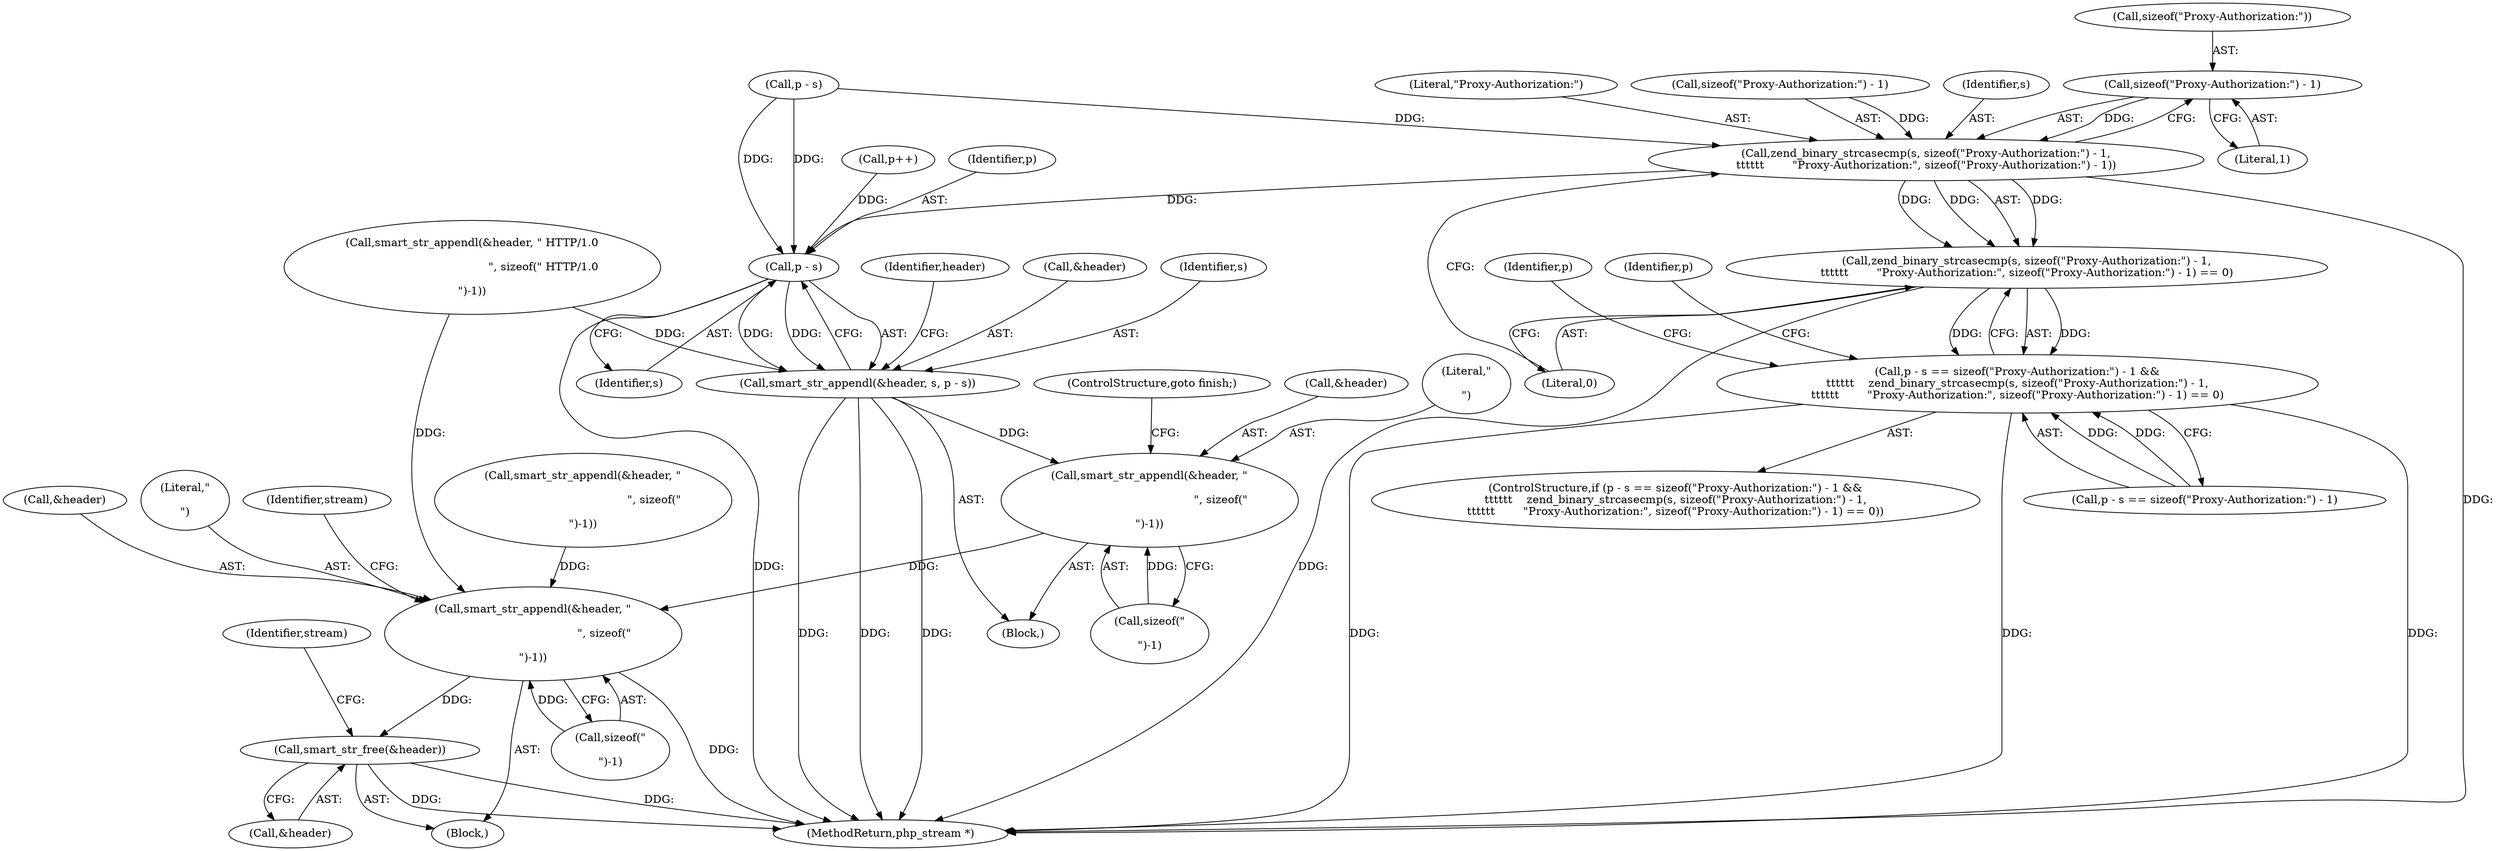 digraph "0_php-src_523f230c831d7b33353203fa34aee4e92ac12bba@API" {
"1000939" [label="(Call,sizeof(\"Proxy-Authorization:\") - 1)"];
"1000932" [label="(Call,zend_binary_strcasecmp(s, sizeof(\"Proxy-Authorization:\") - 1,\n\t\t\t\t\t\t        \"Proxy-Authorization:\", sizeof(\"Proxy-Authorization:\") - 1))"];
"1000931" [label="(Call,zend_binary_strcasecmp(s, sizeof(\"Proxy-Authorization:\") - 1,\n\t\t\t\t\t\t        \"Proxy-Authorization:\", sizeof(\"Proxy-Authorization:\") - 1) == 0)"];
"1000922" [label="(Call,p - s == sizeof(\"Proxy-Authorization:\") - 1 &&\n\t\t\t\t\t\t    zend_binary_strcasecmp(s, sizeof(\"Proxy-Authorization:\") - 1,\n\t\t\t\t\t\t        \"Proxy-Authorization:\", sizeof(\"Proxy-Authorization:\") - 1) == 0)"];
"1000966" [label="(Call,p - s)"];
"1000962" [label="(Call,smart_str_appendl(&header, s, p - s))"];
"1000969" [label="(Call,smart_str_appendl(&header, \"\r\n\", sizeof(\"\r\n\")-1))"];
"1001017" [label="(Call,smart_str_appendl(&header, \"\r\n\", sizeof(\"\r\n\")-1))"];
"1001044" [label="(Call,smart_str_free(&header))"];
"1000939" [label="(Call,sizeof(\"Proxy-Authorization:\") - 1)"];
"1000922" [label="(Call,p - s == sizeof(\"Proxy-Authorization:\") - 1 &&\n\t\t\t\t\t\t    zend_binary_strcasecmp(s, sizeof(\"Proxy-Authorization:\") - 1,\n\t\t\t\t\t\t        \"Proxy-Authorization:\", sizeof(\"Proxy-Authorization:\") - 1) == 0)"];
"1001045" [label="(Call,&header)"];
"1001044" [label="(Call,smart_str_free(&header))"];
"1000972" [label="(Literal,\"\r\n\")"];
"1000923" [label="(Call,p - s == sizeof(\"Proxy-Authorization:\") - 1)"];
"1001028" [label="(Identifier,stream)"];
"1000932" [label="(Call,zend_binary_strcasecmp(s, sizeof(\"Proxy-Authorization:\") - 1,\n\t\t\t\t\t\t        \"Proxy-Authorization:\", sizeof(\"Proxy-Authorization:\") - 1))"];
"1001048" [label="(Identifier,stream)"];
"1000966" [label="(Call,p - s)"];
"1000977" [label="(ControlStructure,goto finish;)"];
"1000813" [label="(Call,smart_str_appendl(&header, \"\r\n\", sizeof(\"\r\n\")-1))"];
"1000969" [label="(Call,smart_str_appendl(&header, \"\r\n\", sizeof(\"\r\n\")-1))"];
"1000960" [label="(Call,p++)"];
"1000973" [label="(Call,sizeof(\"\r\n\")-1)"];
"1000596" [label="(Block,)"];
"1000967" [label="(Identifier,p)"];
"1001017" [label="(Call,smart_str_appendl(&header, \"\r\n\", sizeof(\"\r\n\")-1))"];
"1000934" [label="(Call,sizeof(\"Proxy-Authorization:\") - 1)"];
"1000652" [label="(Call,smart_str_appendl(&header, \" HTTP/1.0\r\n\", sizeof(\" HTTP/1.0\r\n\")-1))"];
"1001021" [label="(Call,sizeof(\"\r\n\")-1)"];
"1000984" [label="(Identifier,p)"];
"1000940" [label="(Call,sizeof(\"Proxy-Authorization:\"))"];
"1000962" [label="(Call,smart_str_appendl(&header, s, p - s))"];
"1000942" [label="(Literal,1)"];
"1000933" [label="(Identifier,s)"];
"1000968" [label="(Identifier,s)"];
"1001018" [label="(Call,&header)"];
"1000970" [label="(Call,&header)"];
"1000924" [label="(Call,p - s)"];
"1000931" [label="(Call,zend_binary_strcasecmp(s, sizeof(\"Proxy-Authorization:\") - 1,\n\t\t\t\t\t\t        \"Proxy-Authorization:\", sizeof(\"Proxy-Authorization:\") - 1) == 0)"];
"1001020" [label="(Literal,\"\r\n\")"];
"1000943" [label="(Literal,0)"];
"1003241" [label="(MethodReturn,php_stream *)"];
"1000949" [label="(Identifier,p)"];
"1000944" [label="(Block,)"];
"1000971" [label="(Identifier,header)"];
"1000938" [label="(Literal,\"Proxy-Authorization:\")"];
"1000963" [label="(Call,&header)"];
"1000965" [label="(Identifier,s)"];
"1000921" [label="(ControlStructure,if (p - s == sizeof(\"Proxy-Authorization:\") - 1 &&\n\t\t\t\t\t\t    zend_binary_strcasecmp(s, sizeof(\"Proxy-Authorization:\") - 1,\n\t\t\t\t\t\t        \"Proxy-Authorization:\", sizeof(\"Proxy-Authorization:\") - 1) == 0))"];
"1000939" -> "1000932"  [label="AST: "];
"1000939" -> "1000942"  [label="CFG: "];
"1000940" -> "1000939"  [label="AST: "];
"1000942" -> "1000939"  [label="AST: "];
"1000932" -> "1000939"  [label="CFG: "];
"1000939" -> "1000932"  [label="DDG: "];
"1000932" -> "1000931"  [label="AST: "];
"1000933" -> "1000932"  [label="AST: "];
"1000934" -> "1000932"  [label="AST: "];
"1000938" -> "1000932"  [label="AST: "];
"1000943" -> "1000932"  [label="CFG: "];
"1000932" -> "1003241"  [label="DDG: "];
"1000932" -> "1000931"  [label="DDG: "];
"1000932" -> "1000931"  [label="DDG: "];
"1000932" -> "1000931"  [label="DDG: "];
"1000924" -> "1000932"  [label="DDG: "];
"1000934" -> "1000932"  [label="DDG: "];
"1000932" -> "1000966"  [label="DDG: "];
"1000931" -> "1000922"  [label="AST: "];
"1000931" -> "1000943"  [label="CFG: "];
"1000943" -> "1000931"  [label="AST: "];
"1000922" -> "1000931"  [label="CFG: "];
"1000931" -> "1003241"  [label="DDG: "];
"1000931" -> "1000922"  [label="DDG: "];
"1000931" -> "1000922"  [label="DDG: "];
"1000922" -> "1000921"  [label="AST: "];
"1000922" -> "1000923"  [label="CFG: "];
"1000923" -> "1000922"  [label="AST: "];
"1000949" -> "1000922"  [label="CFG: "];
"1000984" -> "1000922"  [label="CFG: "];
"1000922" -> "1003241"  [label="DDG: "];
"1000922" -> "1003241"  [label="DDG: "];
"1000922" -> "1003241"  [label="DDG: "];
"1000923" -> "1000922"  [label="DDG: "];
"1000923" -> "1000922"  [label="DDG: "];
"1000966" -> "1000962"  [label="AST: "];
"1000966" -> "1000968"  [label="CFG: "];
"1000967" -> "1000966"  [label="AST: "];
"1000968" -> "1000966"  [label="AST: "];
"1000962" -> "1000966"  [label="CFG: "];
"1000966" -> "1003241"  [label="DDG: "];
"1000966" -> "1000962"  [label="DDG: "];
"1000966" -> "1000962"  [label="DDG: "];
"1000924" -> "1000966"  [label="DDG: "];
"1000924" -> "1000966"  [label="DDG: "];
"1000960" -> "1000966"  [label="DDG: "];
"1000962" -> "1000944"  [label="AST: "];
"1000963" -> "1000962"  [label="AST: "];
"1000965" -> "1000962"  [label="AST: "];
"1000971" -> "1000962"  [label="CFG: "];
"1000962" -> "1003241"  [label="DDG: "];
"1000962" -> "1003241"  [label="DDG: "];
"1000962" -> "1003241"  [label="DDG: "];
"1000652" -> "1000962"  [label="DDG: "];
"1000962" -> "1000969"  [label="DDG: "];
"1000969" -> "1000944"  [label="AST: "];
"1000969" -> "1000973"  [label="CFG: "];
"1000970" -> "1000969"  [label="AST: "];
"1000972" -> "1000969"  [label="AST: "];
"1000973" -> "1000969"  [label="AST: "];
"1000977" -> "1000969"  [label="CFG: "];
"1000973" -> "1000969"  [label="DDG: "];
"1000969" -> "1001017"  [label="DDG: "];
"1001017" -> "1000596"  [label="AST: "];
"1001017" -> "1001021"  [label="CFG: "];
"1001018" -> "1001017"  [label="AST: "];
"1001020" -> "1001017"  [label="AST: "];
"1001021" -> "1001017"  [label="AST: "];
"1001028" -> "1001017"  [label="CFG: "];
"1001017" -> "1003241"  [label="DDG: "];
"1000813" -> "1001017"  [label="DDG: "];
"1000652" -> "1001017"  [label="DDG: "];
"1001021" -> "1001017"  [label="DDG: "];
"1001017" -> "1001044"  [label="DDG: "];
"1001044" -> "1000596"  [label="AST: "];
"1001044" -> "1001045"  [label="CFG: "];
"1001045" -> "1001044"  [label="AST: "];
"1001048" -> "1001044"  [label="CFG: "];
"1001044" -> "1003241"  [label="DDG: "];
"1001044" -> "1003241"  [label="DDG: "];
}
